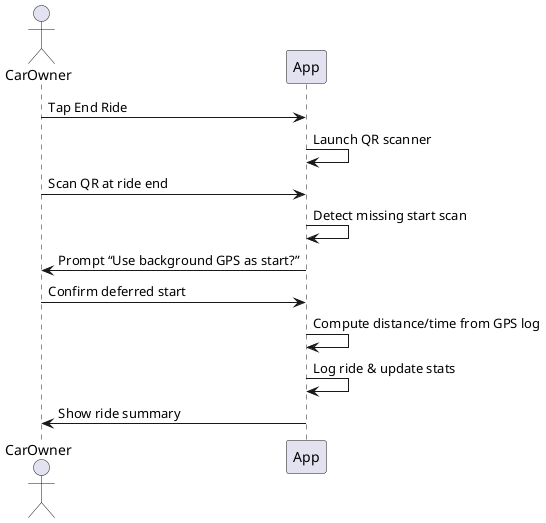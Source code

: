 @startuml DeferredEndRideScan
actor CarOwner

CarOwner -> App : Tap End Ride
App -> App : Launch QR scanner
CarOwner -> App : Scan QR at ride end
App -> App : Detect missing start scan
App -> CarOwner : Prompt “Use background GPS as start?” 
CarOwner -> App : Confirm deferred start
App -> App : Compute distance/time from GPS log
App -> App : Log ride & update stats
App -> CarOwner : Show ride summary

@enduml